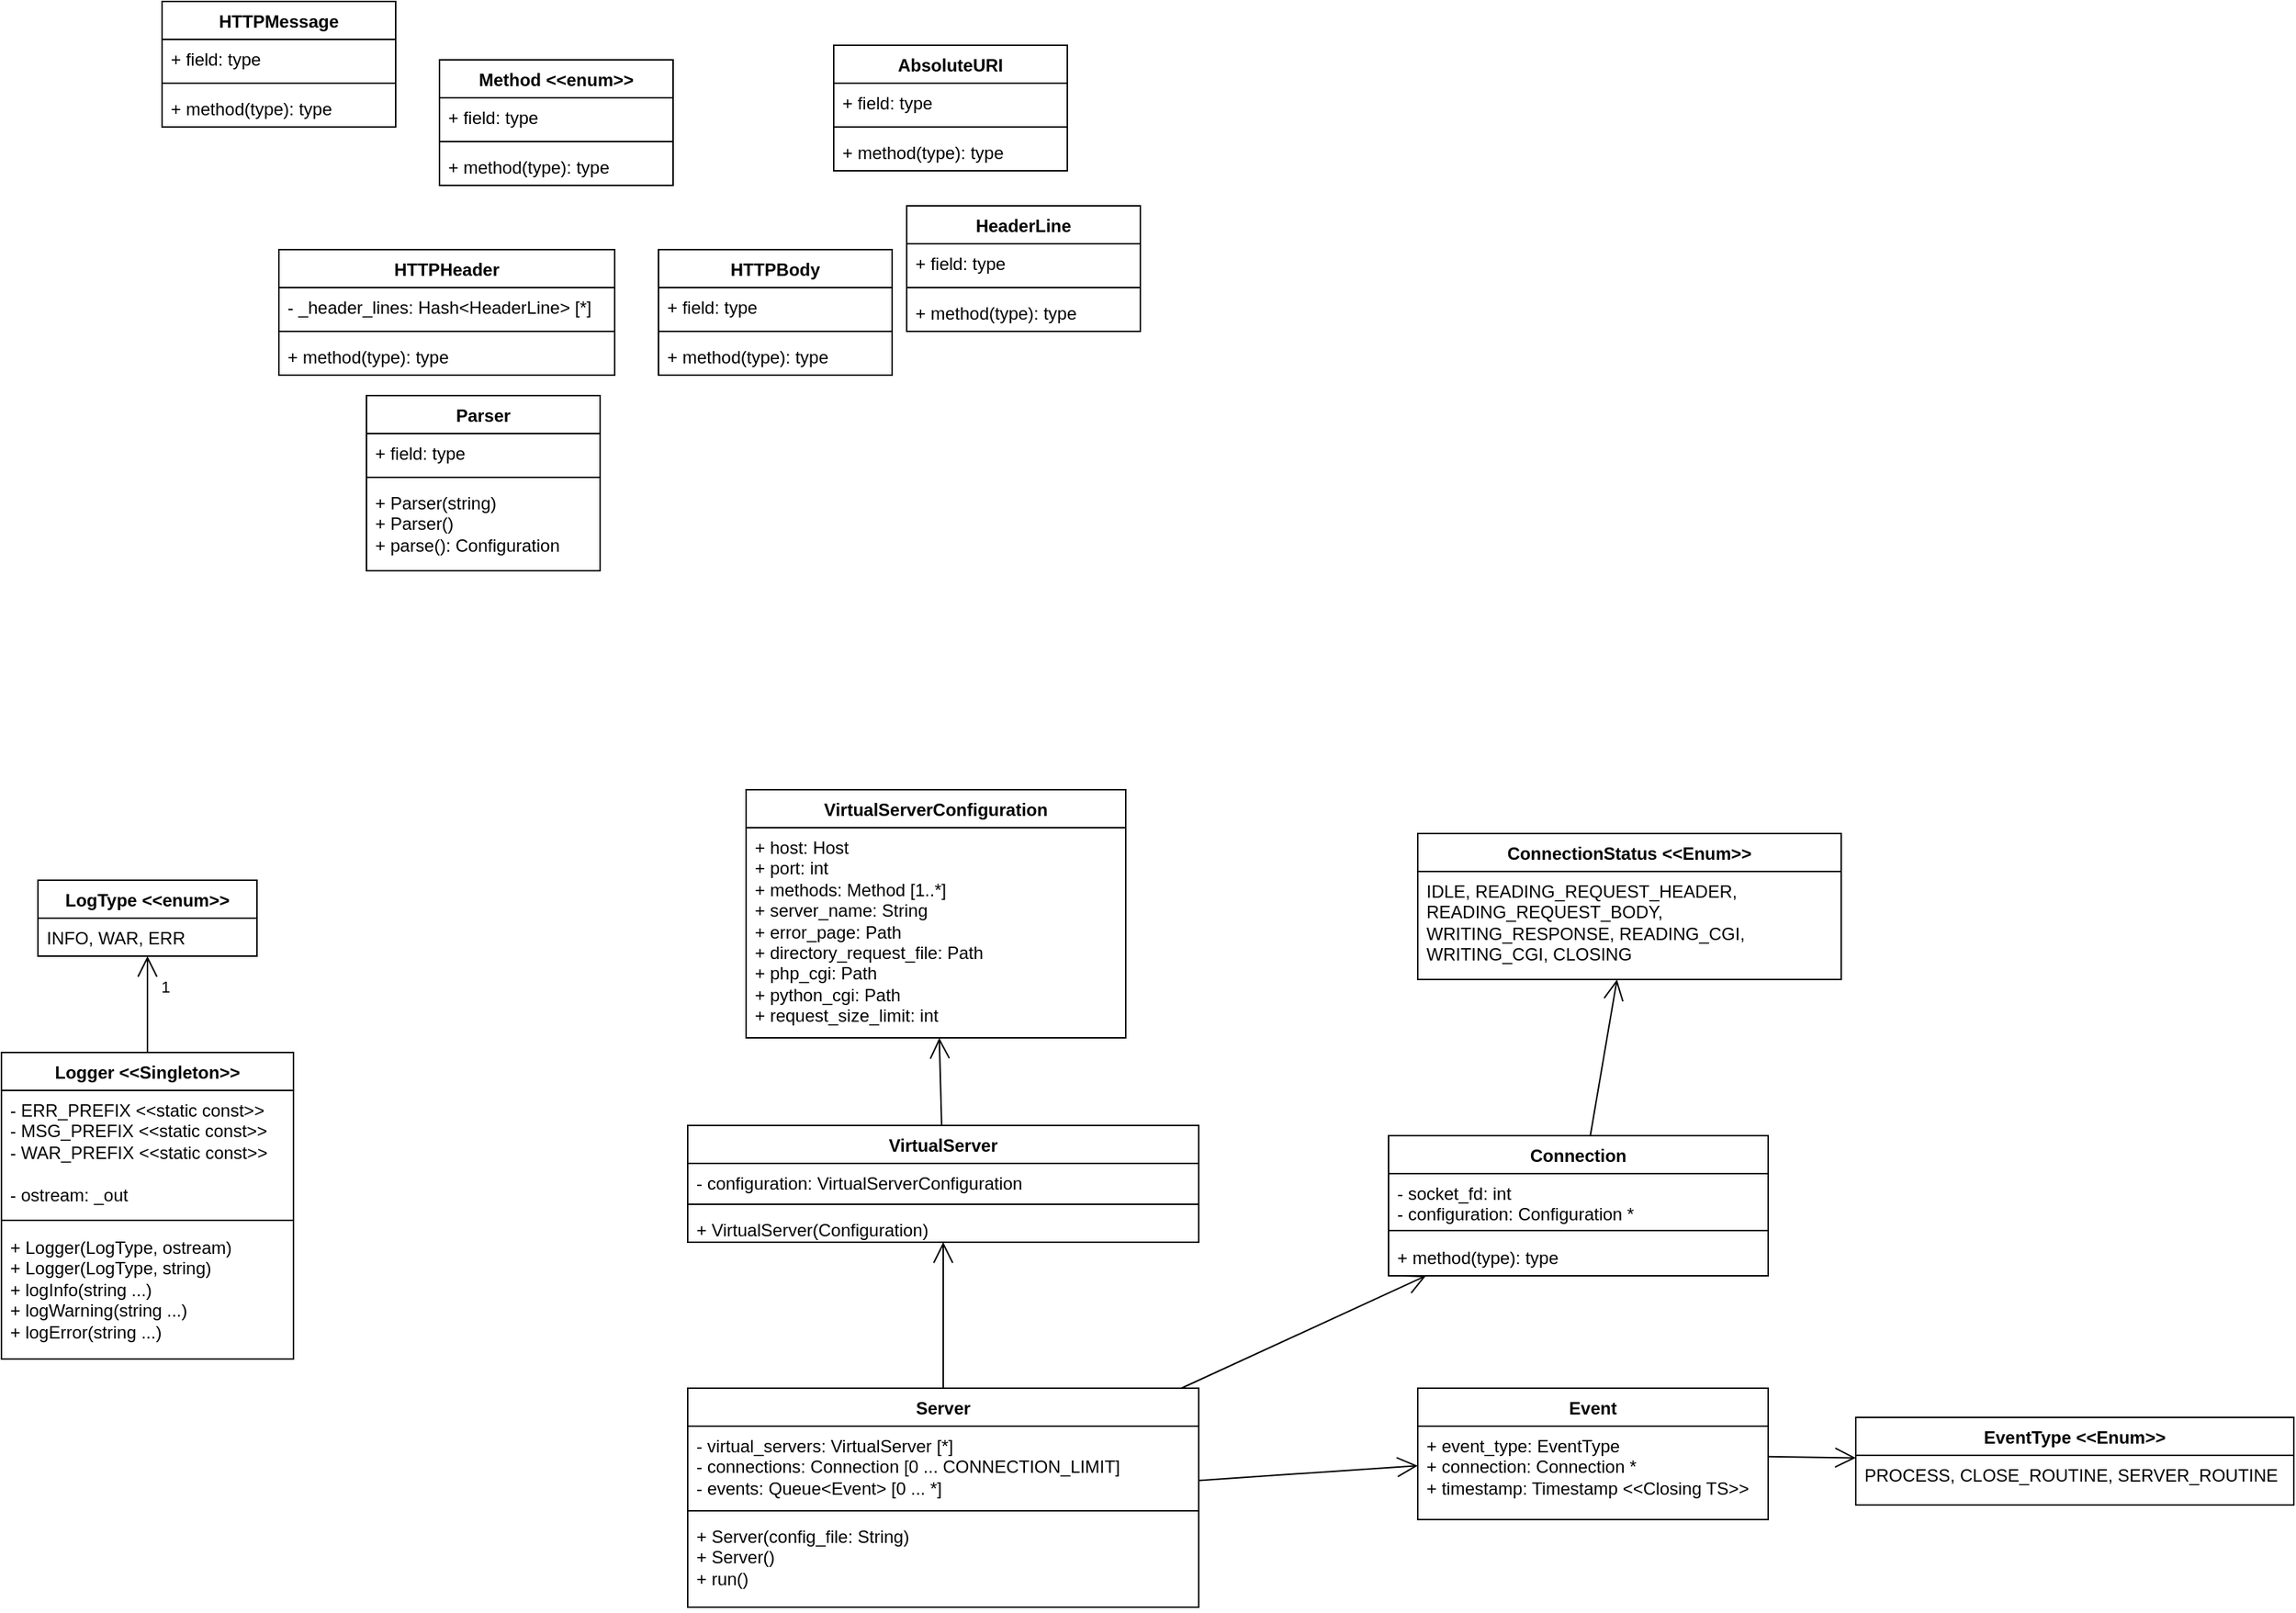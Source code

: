 <mxfile version="26.2.14">
  <diagram name="Página-1" id="tk883FMMthcRZrW7SJB8">
    <mxGraphModel dx="997" dy="1709" grid="1" gridSize="10" guides="1" tooltips="1" connect="1" arrows="1" fold="1" page="1" pageScale="1" pageWidth="827" pageHeight="1169" math="0" shadow="0">
      <root>
        <mxCell id="0" />
        <mxCell id="1" parent="0" />
        <mxCell id="6wgVJU0eq-c5YWtlfM_m-1" value="Logger &amp;lt;&amp;lt;Singleton&amp;gt;&amp;gt;&lt;div&gt;&amp;nbsp;&lt;/div&gt;" style="swimlane;fontStyle=1;align=center;verticalAlign=top;childLayout=stackLayout;horizontal=1;startSize=26;horizontalStack=0;resizeParent=1;resizeParentMax=0;resizeLast=0;collapsible=1;marginBottom=0;whiteSpace=wrap;html=1;" parent="1" vertex="1">
          <mxGeometry x="190" y="340" width="200" height="210" as="geometry" />
        </mxCell>
        <mxCell id="6wgVJU0eq-c5YWtlfM_m-2" value="&lt;div&gt;- ERR_PREFIX &amp;lt;&amp;lt;static const&amp;gt;&amp;gt;&lt;/div&gt;&lt;div&gt;- MSG_PREFIX &amp;lt;&amp;lt;static const&amp;gt;&amp;gt;&lt;/div&gt;&lt;div&gt;- WAR_PREFIX &amp;lt;&amp;lt;static const&amp;gt;&amp;gt;&lt;/div&gt;&lt;div&gt;&lt;br&gt;&lt;/div&gt;- ostream: _out" style="text;strokeColor=none;fillColor=none;align=left;verticalAlign=top;spacingLeft=4;spacingRight=4;overflow=hidden;rotatable=0;points=[[0,0.5],[1,0.5]];portConstraint=eastwest;whiteSpace=wrap;html=1;" parent="6wgVJU0eq-c5YWtlfM_m-1" vertex="1">
          <mxGeometry y="26" width="200" height="84" as="geometry" />
        </mxCell>
        <mxCell id="6wgVJU0eq-c5YWtlfM_m-3" value="" style="line;strokeWidth=1;fillColor=none;align=left;verticalAlign=middle;spacingTop=-1;spacingLeft=3;spacingRight=3;rotatable=0;labelPosition=right;points=[];portConstraint=eastwest;strokeColor=inherit;" parent="6wgVJU0eq-c5YWtlfM_m-1" vertex="1">
          <mxGeometry y="110" width="200" height="10" as="geometry" />
        </mxCell>
        <mxCell id="6wgVJU0eq-c5YWtlfM_m-4" value="&lt;div&gt;&lt;span style=&quot;background-color: transparent; color: light-dark(rgb(0, 0, 0), rgb(255, 255, 255));&quot;&gt;+ Logger(LogType, ostream)&lt;/span&gt;&lt;/div&gt;+ Logger(LogType, string)&lt;div&gt;+ logInfo(string ...)&lt;/div&gt;&lt;div&gt;&lt;div&gt;+ logWarning(string ...)&lt;/div&gt;&lt;/div&gt;&lt;div&gt;&lt;div&gt;+ logError(string ...)&lt;/div&gt;&lt;/div&gt;&lt;div&gt;&lt;br&gt;&lt;/div&gt;" style="text;strokeColor=none;fillColor=none;align=left;verticalAlign=top;spacingLeft=4;spacingRight=4;overflow=hidden;rotatable=0;points=[[0,0.5],[1,0.5]];portConstraint=eastwest;whiteSpace=wrap;html=1;" parent="6wgVJU0eq-c5YWtlfM_m-1" vertex="1">
          <mxGeometry y="120" width="200" height="90" as="geometry" />
        </mxCell>
        <mxCell id="6wgVJU0eq-c5YWtlfM_m-7" value="LogType &amp;lt;&amp;lt;enum&amp;gt;&amp;gt;" style="swimlane;fontStyle=1;align=center;verticalAlign=top;childLayout=stackLayout;horizontal=1;startSize=26;horizontalStack=0;resizeParent=1;resizeParentMax=0;resizeLast=0;collapsible=1;marginBottom=0;whiteSpace=wrap;html=1;" parent="1" vertex="1">
          <mxGeometry x="215" y="222" width="150" height="52" as="geometry" />
        </mxCell>
        <mxCell id="6wgVJU0eq-c5YWtlfM_m-8" value="INFO, WAR, ERR" style="text;strokeColor=none;fillColor=none;align=left;verticalAlign=top;spacingLeft=4;spacingRight=4;overflow=hidden;rotatable=0;points=[[0,0.5],[1,0.5]];portConstraint=eastwest;whiteSpace=wrap;html=1;" parent="6wgVJU0eq-c5YWtlfM_m-7" vertex="1">
          <mxGeometry y="26" width="150" height="26" as="geometry" />
        </mxCell>
        <mxCell id="6wgVJU0eq-c5YWtlfM_m-13" value="" style="endArrow=open;endFill=1;endSize=12;html=1;rounded=0;" parent="1" source="6wgVJU0eq-c5YWtlfM_m-1" target="6wgVJU0eq-c5YWtlfM_m-7" edge="1">
          <mxGeometry width="160" relative="1" as="geometry">
            <mxPoint x="243" y="350" as="sourcePoint" />
            <mxPoint x="206" y="262" as="targetPoint" />
          </mxGeometry>
        </mxCell>
        <mxCell id="6wgVJU0eq-c5YWtlfM_m-14" value="1" style="edgeLabel;html=1;align=center;verticalAlign=middle;resizable=0;points=[];" parent="6wgVJU0eq-c5YWtlfM_m-13" vertex="1" connectable="0">
          <mxGeometry x="0.416" y="2" relative="1" as="geometry">
            <mxPoint x="14" y="1" as="offset" />
          </mxGeometry>
        </mxCell>
        <mxCell id="6wgVJU0eq-c5YWtlfM_m-15" value="" style="endArrow=open;endFill=1;endSize=12;html=1;rounded=0;" parent="1" source="6wgVJU0eq-c5YWtlfM_m-17" target="I9XYT82SZLcXuWSCUwmC-47" edge="1">
          <mxGeometry width="160" relative="1" as="geometry">
            <mxPoint x="742" y="480" as="sourcePoint" />
            <mxPoint x="839.571" y="274" as="targetPoint" />
          </mxGeometry>
        </mxCell>
        <mxCell id="6wgVJU0eq-c5YWtlfM_m-17" value="VirtualServer" style="swimlane;fontStyle=1;align=center;verticalAlign=top;childLayout=stackLayout;horizontal=1;startSize=26;horizontalStack=0;resizeParent=1;resizeParentMax=0;resizeLast=0;collapsible=1;marginBottom=0;whiteSpace=wrap;html=1;" parent="1" vertex="1">
          <mxGeometry x="660" y="390" width="350" height="80" as="geometry" />
        </mxCell>
        <mxCell id="6wgVJU0eq-c5YWtlfM_m-18" value="&lt;div&gt;- configuration: VirtualServerConfiguration&lt;/div&gt;&lt;div&gt;&lt;br&gt;&lt;/div&gt;" style="text;strokeColor=none;fillColor=none;align=left;verticalAlign=top;spacingLeft=4;spacingRight=4;overflow=hidden;rotatable=0;points=[[0,0.5],[1,0.5]];portConstraint=eastwest;whiteSpace=wrap;html=1;" parent="6wgVJU0eq-c5YWtlfM_m-17" vertex="1">
          <mxGeometry y="26" width="350" height="24" as="geometry" />
        </mxCell>
        <mxCell id="6wgVJU0eq-c5YWtlfM_m-19" value="" style="line;strokeWidth=1;fillColor=none;align=left;verticalAlign=middle;spacingTop=-1;spacingLeft=3;spacingRight=3;rotatable=0;labelPosition=right;points=[];portConstraint=eastwest;strokeColor=inherit;" parent="6wgVJU0eq-c5YWtlfM_m-17" vertex="1">
          <mxGeometry y="50" width="350" height="8" as="geometry" />
        </mxCell>
        <mxCell id="6wgVJU0eq-c5YWtlfM_m-20" value="+ VirtualServer(Configuration)&lt;div&gt;&lt;br&gt;&lt;/div&gt;" style="text;strokeColor=none;fillColor=none;align=left;verticalAlign=top;spacingLeft=4;spacingRight=4;overflow=hidden;rotatable=0;points=[[0,0.5],[1,0.5]];portConstraint=eastwest;whiteSpace=wrap;html=1;" parent="6wgVJU0eq-c5YWtlfM_m-17" vertex="1">
          <mxGeometry y="58" width="350" height="22" as="geometry" />
        </mxCell>
        <mxCell id="6wgVJU0eq-c5YWtlfM_m-23" value="Parser" style="swimlane;fontStyle=1;align=center;verticalAlign=top;childLayout=stackLayout;horizontal=1;startSize=26;horizontalStack=0;resizeParent=1;resizeParentMax=0;resizeLast=0;collapsible=1;marginBottom=0;whiteSpace=wrap;html=1;" parent="1" vertex="1">
          <mxGeometry x="440" y="-110" width="160" height="120" as="geometry" />
        </mxCell>
        <mxCell id="6wgVJU0eq-c5YWtlfM_m-24" value="+ field: type" style="text;strokeColor=none;fillColor=none;align=left;verticalAlign=top;spacingLeft=4;spacingRight=4;overflow=hidden;rotatable=0;points=[[0,0.5],[1,0.5]];portConstraint=eastwest;whiteSpace=wrap;html=1;" parent="6wgVJU0eq-c5YWtlfM_m-23" vertex="1">
          <mxGeometry y="26" width="160" height="26" as="geometry" />
        </mxCell>
        <mxCell id="6wgVJU0eq-c5YWtlfM_m-25" value="" style="line;strokeWidth=1;fillColor=none;align=left;verticalAlign=middle;spacingTop=-1;spacingLeft=3;spacingRight=3;rotatable=0;labelPosition=right;points=[];portConstraint=eastwest;strokeColor=inherit;" parent="6wgVJU0eq-c5YWtlfM_m-23" vertex="1">
          <mxGeometry y="52" width="160" height="8" as="geometry" />
        </mxCell>
        <mxCell id="6wgVJU0eq-c5YWtlfM_m-26" value="+ Parser(string)&lt;div&gt;+ Parser()&lt;/div&gt;&lt;div&gt;+ parse(): Configuration&lt;/div&gt;" style="text;strokeColor=none;fillColor=none;align=left;verticalAlign=top;spacingLeft=4;spacingRight=4;overflow=hidden;rotatable=0;points=[[0,0.5],[1,0.5]];portConstraint=eastwest;whiteSpace=wrap;html=1;" parent="6wgVJU0eq-c5YWtlfM_m-23" vertex="1">
          <mxGeometry y="60" width="160" height="60" as="geometry" />
        </mxCell>
        <mxCell id="6wgVJU0eq-c5YWtlfM_m-27" value="HTTPMessage" style="swimlane;fontStyle=1;align=center;verticalAlign=top;childLayout=stackLayout;horizontal=1;startSize=26;horizontalStack=0;resizeParent=1;resizeParentMax=0;resizeLast=0;collapsible=1;marginBottom=0;whiteSpace=wrap;html=1;" parent="1" vertex="1">
          <mxGeometry x="300" y="-380" width="160" height="86" as="geometry" />
        </mxCell>
        <mxCell id="6wgVJU0eq-c5YWtlfM_m-28" value="+ field: type" style="text;strokeColor=none;fillColor=none;align=left;verticalAlign=top;spacingLeft=4;spacingRight=4;overflow=hidden;rotatable=0;points=[[0,0.5],[1,0.5]];portConstraint=eastwest;whiteSpace=wrap;html=1;" parent="6wgVJU0eq-c5YWtlfM_m-27" vertex="1">
          <mxGeometry y="26" width="160" height="26" as="geometry" />
        </mxCell>
        <mxCell id="6wgVJU0eq-c5YWtlfM_m-29" value="" style="line;strokeWidth=1;fillColor=none;align=left;verticalAlign=middle;spacingTop=-1;spacingLeft=3;spacingRight=3;rotatable=0;labelPosition=right;points=[];portConstraint=eastwest;strokeColor=inherit;" parent="6wgVJU0eq-c5YWtlfM_m-27" vertex="1">
          <mxGeometry y="52" width="160" height="8" as="geometry" />
        </mxCell>
        <mxCell id="6wgVJU0eq-c5YWtlfM_m-30" value="+ method(type): type" style="text;strokeColor=none;fillColor=none;align=left;verticalAlign=top;spacingLeft=4;spacingRight=4;overflow=hidden;rotatable=0;points=[[0,0.5],[1,0.5]];portConstraint=eastwest;whiteSpace=wrap;html=1;" parent="6wgVJU0eq-c5YWtlfM_m-27" vertex="1">
          <mxGeometry y="60" width="160" height="26" as="geometry" />
        </mxCell>
        <mxCell id="6wgVJU0eq-c5YWtlfM_m-31" value="HTTPHeader" style="swimlane;fontStyle=1;align=center;verticalAlign=top;childLayout=stackLayout;horizontal=1;startSize=26;horizontalStack=0;resizeParent=1;resizeParentMax=0;resizeLast=0;collapsible=1;marginBottom=0;whiteSpace=wrap;html=1;" parent="1" vertex="1">
          <mxGeometry x="380" y="-210" width="230" height="86" as="geometry" />
        </mxCell>
        <mxCell id="6wgVJU0eq-c5YWtlfM_m-32" value="- _header_lines: Hash&amp;lt;HeaderLine&amp;gt; [*]" style="text;strokeColor=none;fillColor=none;align=left;verticalAlign=top;spacingLeft=4;spacingRight=4;overflow=hidden;rotatable=0;points=[[0,0.5],[1,0.5]];portConstraint=eastwest;whiteSpace=wrap;html=1;" parent="6wgVJU0eq-c5YWtlfM_m-31" vertex="1">
          <mxGeometry y="26" width="230" height="26" as="geometry" />
        </mxCell>
        <mxCell id="6wgVJU0eq-c5YWtlfM_m-33" value="" style="line;strokeWidth=1;fillColor=none;align=left;verticalAlign=middle;spacingTop=-1;spacingLeft=3;spacingRight=3;rotatable=0;labelPosition=right;points=[];portConstraint=eastwest;strokeColor=inherit;" parent="6wgVJU0eq-c5YWtlfM_m-31" vertex="1">
          <mxGeometry y="52" width="230" height="8" as="geometry" />
        </mxCell>
        <mxCell id="6wgVJU0eq-c5YWtlfM_m-34" value="+ method(type): type" style="text;strokeColor=none;fillColor=none;align=left;verticalAlign=top;spacingLeft=4;spacingRight=4;overflow=hidden;rotatable=0;points=[[0,0.5],[1,0.5]];portConstraint=eastwest;whiteSpace=wrap;html=1;" parent="6wgVJU0eq-c5YWtlfM_m-31" vertex="1">
          <mxGeometry y="60" width="230" height="26" as="geometry" />
        </mxCell>
        <mxCell id="6wgVJU0eq-c5YWtlfM_m-36" value="HeaderLine" style="swimlane;fontStyle=1;align=center;verticalAlign=top;childLayout=stackLayout;horizontal=1;startSize=26;horizontalStack=0;resizeParent=1;resizeParentMax=0;resizeLast=0;collapsible=1;marginBottom=0;whiteSpace=wrap;html=1;" parent="1" vertex="1">
          <mxGeometry x="810" y="-240" width="160" height="86" as="geometry" />
        </mxCell>
        <mxCell id="6wgVJU0eq-c5YWtlfM_m-37" value="+ field: type" style="text;strokeColor=none;fillColor=none;align=left;verticalAlign=top;spacingLeft=4;spacingRight=4;overflow=hidden;rotatable=0;points=[[0,0.5],[1,0.5]];portConstraint=eastwest;whiteSpace=wrap;html=1;" parent="6wgVJU0eq-c5YWtlfM_m-36" vertex="1">
          <mxGeometry y="26" width="160" height="26" as="geometry" />
        </mxCell>
        <mxCell id="6wgVJU0eq-c5YWtlfM_m-38" value="" style="line;strokeWidth=1;fillColor=none;align=left;verticalAlign=middle;spacingTop=-1;spacingLeft=3;spacingRight=3;rotatable=0;labelPosition=right;points=[];portConstraint=eastwest;strokeColor=inherit;" parent="6wgVJU0eq-c5YWtlfM_m-36" vertex="1">
          <mxGeometry y="52" width="160" height="8" as="geometry" />
        </mxCell>
        <mxCell id="6wgVJU0eq-c5YWtlfM_m-39" value="+ method(type): type" style="text;strokeColor=none;fillColor=none;align=left;verticalAlign=top;spacingLeft=4;spacingRight=4;overflow=hidden;rotatable=0;points=[[0,0.5],[1,0.5]];portConstraint=eastwest;whiteSpace=wrap;html=1;" parent="6wgVJU0eq-c5YWtlfM_m-36" vertex="1">
          <mxGeometry y="60" width="160" height="26" as="geometry" />
        </mxCell>
        <mxCell id="6wgVJU0eq-c5YWtlfM_m-40" value="HTTPBody" style="swimlane;fontStyle=1;align=center;verticalAlign=top;childLayout=stackLayout;horizontal=1;startSize=26;horizontalStack=0;resizeParent=1;resizeParentMax=0;resizeLast=0;collapsible=1;marginBottom=0;whiteSpace=wrap;html=1;" parent="1" vertex="1">
          <mxGeometry x="640" y="-210" width="160" height="86" as="geometry" />
        </mxCell>
        <mxCell id="6wgVJU0eq-c5YWtlfM_m-41" value="+ field: type" style="text;strokeColor=none;fillColor=none;align=left;verticalAlign=top;spacingLeft=4;spacingRight=4;overflow=hidden;rotatable=0;points=[[0,0.5],[1,0.5]];portConstraint=eastwest;whiteSpace=wrap;html=1;" parent="6wgVJU0eq-c5YWtlfM_m-40" vertex="1">
          <mxGeometry y="26" width="160" height="26" as="geometry" />
        </mxCell>
        <mxCell id="6wgVJU0eq-c5YWtlfM_m-42" value="" style="line;strokeWidth=1;fillColor=none;align=left;verticalAlign=middle;spacingTop=-1;spacingLeft=3;spacingRight=3;rotatable=0;labelPosition=right;points=[];portConstraint=eastwest;strokeColor=inherit;" parent="6wgVJU0eq-c5YWtlfM_m-40" vertex="1">
          <mxGeometry y="52" width="160" height="8" as="geometry" />
        </mxCell>
        <mxCell id="6wgVJU0eq-c5YWtlfM_m-43" value="+ method(type): type" style="text;strokeColor=none;fillColor=none;align=left;verticalAlign=top;spacingLeft=4;spacingRight=4;overflow=hidden;rotatable=0;points=[[0,0.5],[1,0.5]];portConstraint=eastwest;whiteSpace=wrap;html=1;" parent="6wgVJU0eq-c5YWtlfM_m-40" vertex="1">
          <mxGeometry y="60" width="160" height="26" as="geometry" />
        </mxCell>
        <mxCell id="6wgVJU0eq-c5YWtlfM_m-44" value="AbsoluteURI" style="swimlane;fontStyle=1;align=center;verticalAlign=top;childLayout=stackLayout;horizontal=1;startSize=26;horizontalStack=0;resizeParent=1;resizeParentMax=0;resizeLast=0;collapsible=1;marginBottom=0;whiteSpace=wrap;html=1;" parent="1" vertex="1">
          <mxGeometry x="760" y="-350" width="160" height="86" as="geometry" />
        </mxCell>
        <mxCell id="6wgVJU0eq-c5YWtlfM_m-45" value="+ field: type" style="text;strokeColor=none;fillColor=none;align=left;verticalAlign=top;spacingLeft=4;spacingRight=4;overflow=hidden;rotatable=0;points=[[0,0.5],[1,0.5]];portConstraint=eastwest;whiteSpace=wrap;html=1;" parent="6wgVJU0eq-c5YWtlfM_m-44" vertex="1">
          <mxGeometry y="26" width="160" height="26" as="geometry" />
        </mxCell>
        <mxCell id="6wgVJU0eq-c5YWtlfM_m-46" value="" style="line;strokeWidth=1;fillColor=none;align=left;verticalAlign=middle;spacingTop=-1;spacingLeft=3;spacingRight=3;rotatable=0;labelPosition=right;points=[];portConstraint=eastwest;strokeColor=inherit;" parent="6wgVJU0eq-c5YWtlfM_m-44" vertex="1">
          <mxGeometry y="52" width="160" height="8" as="geometry" />
        </mxCell>
        <mxCell id="6wgVJU0eq-c5YWtlfM_m-47" value="+ method(type): type" style="text;strokeColor=none;fillColor=none;align=left;verticalAlign=top;spacingLeft=4;spacingRight=4;overflow=hidden;rotatable=0;points=[[0,0.5],[1,0.5]];portConstraint=eastwest;whiteSpace=wrap;html=1;" parent="6wgVJU0eq-c5YWtlfM_m-44" vertex="1">
          <mxGeometry y="60" width="160" height="26" as="geometry" />
        </mxCell>
        <mxCell id="6wgVJU0eq-c5YWtlfM_m-48" value="Method &amp;lt;&amp;lt;enum&amp;gt;&amp;gt;" style="swimlane;fontStyle=1;align=center;verticalAlign=top;childLayout=stackLayout;horizontal=1;startSize=26;horizontalStack=0;resizeParent=1;resizeParentMax=0;resizeLast=0;collapsible=1;marginBottom=0;whiteSpace=wrap;html=1;" parent="1" vertex="1">
          <mxGeometry x="490" y="-340" width="160" height="86" as="geometry" />
        </mxCell>
        <mxCell id="6wgVJU0eq-c5YWtlfM_m-49" value="+ field: type" style="text;strokeColor=none;fillColor=none;align=left;verticalAlign=top;spacingLeft=4;spacingRight=4;overflow=hidden;rotatable=0;points=[[0,0.5],[1,0.5]];portConstraint=eastwest;whiteSpace=wrap;html=1;" parent="6wgVJU0eq-c5YWtlfM_m-48" vertex="1">
          <mxGeometry y="26" width="160" height="26" as="geometry" />
        </mxCell>
        <mxCell id="6wgVJU0eq-c5YWtlfM_m-50" value="" style="line;strokeWidth=1;fillColor=none;align=left;verticalAlign=middle;spacingTop=-1;spacingLeft=3;spacingRight=3;rotatable=0;labelPosition=right;points=[];portConstraint=eastwest;strokeColor=inherit;" parent="6wgVJU0eq-c5YWtlfM_m-48" vertex="1">
          <mxGeometry y="52" width="160" height="8" as="geometry" />
        </mxCell>
        <mxCell id="6wgVJU0eq-c5YWtlfM_m-51" value="+ method(type): type" style="text;strokeColor=none;fillColor=none;align=left;verticalAlign=top;spacingLeft=4;spacingRight=4;overflow=hidden;rotatable=0;points=[[0,0.5],[1,0.5]];portConstraint=eastwest;whiteSpace=wrap;html=1;" parent="6wgVJU0eq-c5YWtlfM_m-48" vertex="1">
          <mxGeometry y="60" width="160" height="26" as="geometry" />
        </mxCell>
        <mxCell id="I9XYT82SZLcXuWSCUwmC-6" value="Connection" style="swimlane;fontStyle=1;align=center;verticalAlign=top;childLayout=stackLayout;horizontal=1;startSize=26;horizontalStack=0;resizeParent=1;resizeParentMax=0;resizeLast=0;collapsible=1;marginBottom=0;whiteSpace=wrap;html=1;" vertex="1" parent="1">
          <mxGeometry x="1140" y="397" width="260" height="96" as="geometry" />
        </mxCell>
        <mxCell id="I9XYT82SZLcXuWSCUwmC-7" value="- socket_fd: int&lt;div&gt;- configuration: Configuration *&lt;/div&gt;" style="text;strokeColor=none;fillColor=none;align=left;verticalAlign=top;spacingLeft=4;spacingRight=4;overflow=hidden;rotatable=0;points=[[0,0.5],[1,0.5]];portConstraint=eastwest;whiteSpace=wrap;html=1;" vertex="1" parent="I9XYT82SZLcXuWSCUwmC-6">
          <mxGeometry y="26" width="260" height="34" as="geometry" />
        </mxCell>
        <mxCell id="I9XYT82SZLcXuWSCUwmC-8" value="" style="line;strokeWidth=1;fillColor=none;align=left;verticalAlign=middle;spacingTop=-1;spacingLeft=3;spacingRight=3;rotatable=0;labelPosition=right;points=[];portConstraint=eastwest;strokeColor=inherit;" vertex="1" parent="I9XYT82SZLcXuWSCUwmC-6">
          <mxGeometry y="60" width="260" height="10" as="geometry" />
        </mxCell>
        <mxCell id="I9XYT82SZLcXuWSCUwmC-9" value="+ method(type): type" style="text;strokeColor=none;fillColor=none;align=left;verticalAlign=top;spacingLeft=4;spacingRight=4;overflow=hidden;rotatable=0;points=[[0,0.5],[1,0.5]];portConstraint=eastwest;whiteSpace=wrap;html=1;" vertex="1" parent="I9XYT82SZLcXuWSCUwmC-6">
          <mxGeometry y="70" width="260" height="26" as="geometry" />
        </mxCell>
        <mxCell id="I9XYT82SZLcXuWSCUwmC-10" value="ConnectionStatus &amp;lt;&amp;lt;Enum&amp;gt;&amp;gt;" style="swimlane;fontStyle=1;align=center;verticalAlign=top;childLayout=stackLayout;horizontal=1;startSize=26;horizontalStack=0;resizeParent=1;resizeParentMax=0;resizeLast=0;collapsible=1;marginBottom=0;whiteSpace=wrap;html=1;" vertex="1" parent="1">
          <mxGeometry x="1160" y="190" width="290" height="100" as="geometry" />
        </mxCell>
        <mxCell id="I9XYT82SZLcXuWSCUwmC-11" value="IDLE, READING_REQUEST_HEADER, READING_REQUEST_BODY,&amp;nbsp; WRITING_RESPONSE, READING_CGI, WRITING_CGI, CLOSING" style="text;strokeColor=none;fillColor=none;align=left;verticalAlign=top;spacingLeft=4;spacingRight=4;overflow=hidden;rotatable=0;points=[[0,0.5],[1,0.5]];portConstraint=eastwest;whiteSpace=wrap;html=1;" vertex="1" parent="I9XYT82SZLcXuWSCUwmC-10">
          <mxGeometry y="26" width="290" height="74" as="geometry" />
        </mxCell>
        <mxCell id="I9XYT82SZLcXuWSCUwmC-14" value="" style="endArrow=open;endFill=1;endSize=12;html=1;rounded=0;" edge="1" parent="1" source="I9XYT82SZLcXuWSCUwmC-6" target="I9XYT82SZLcXuWSCUwmC-10">
          <mxGeometry width="160" relative="1" as="geometry">
            <mxPoint x="889" y="382" as="sourcePoint" />
            <mxPoint x="930" y="180" as="targetPoint" />
          </mxGeometry>
        </mxCell>
        <mxCell id="I9XYT82SZLcXuWSCUwmC-15" value="" style="endArrow=open;endFill=1;endSize=12;html=1;rounded=0;" edge="1" parent="1" source="I9XYT82SZLcXuWSCUwmC-40" target="I9XYT82SZLcXuWSCUwmC-6">
          <mxGeometry width="160" relative="1" as="geometry">
            <mxPoint x="870" y="412" as="sourcePoint" />
            <mxPoint x="911" y="210" as="targetPoint" />
          </mxGeometry>
        </mxCell>
        <mxCell id="I9XYT82SZLcXuWSCUwmC-18" value="Event" style="swimlane;fontStyle=1;align=center;verticalAlign=top;childLayout=stackLayout;horizontal=1;startSize=26;horizontalStack=0;resizeParent=1;resizeParentMax=0;resizeLast=0;collapsible=1;marginBottom=0;whiteSpace=wrap;html=1;" vertex="1" parent="1">
          <mxGeometry x="1160" y="570" width="240" height="90" as="geometry" />
        </mxCell>
        <mxCell id="I9XYT82SZLcXuWSCUwmC-19" value="+ event_type: EventType&lt;div&gt;&lt;span style=&quot;background-color: transparent; color: light-dark(rgb(0, 0, 0), rgb(255, 255, 255));&quot;&gt;+ connection: Connection *&lt;/span&gt;&lt;/div&gt;&lt;div&gt;+ timestamp: Timestamp &amp;lt;&amp;lt;Closing TS&amp;gt;&amp;gt;&lt;br&gt;&lt;div&gt;&lt;br&gt;&lt;/div&gt;&lt;/div&gt;" style="text;strokeColor=none;fillColor=none;align=left;verticalAlign=top;spacingLeft=4;spacingRight=4;overflow=hidden;rotatable=0;points=[[0,0.5],[1,0.5]];portConstraint=eastwest;whiteSpace=wrap;html=1;" vertex="1" parent="I9XYT82SZLcXuWSCUwmC-18">
          <mxGeometry y="26" width="240" height="64" as="geometry" />
        </mxCell>
        <mxCell id="I9XYT82SZLcXuWSCUwmC-22" value="EventType &amp;lt;&amp;lt;Enum&amp;gt;&amp;gt;" style="swimlane;fontStyle=1;align=center;verticalAlign=top;childLayout=stackLayout;horizontal=1;startSize=26;horizontalStack=0;resizeParent=1;resizeParentMax=0;resizeLast=0;collapsible=1;marginBottom=0;whiteSpace=wrap;html=1;" vertex="1" parent="1">
          <mxGeometry x="1460" y="590" width="300" height="60" as="geometry" />
        </mxCell>
        <mxCell id="I9XYT82SZLcXuWSCUwmC-23" value="PROCESS, CLOSE_ROUTINE, SERVER_ROUTINE" style="text;strokeColor=none;fillColor=none;align=left;verticalAlign=top;spacingLeft=4;spacingRight=4;overflow=hidden;rotatable=0;points=[[0,0.5],[1,0.5]];portConstraint=eastwest;whiteSpace=wrap;html=1;" vertex="1" parent="I9XYT82SZLcXuWSCUwmC-22">
          <mxGeometry y="26" width="300" height="34" as="geometry" />
        </mxCell>
        <mxCell id="I9XYT82SZLcXuWSCUwmC-27" value="" style="endArrow=open;endFill=1;endSize=12;html=1;rounded=0;" edge="1" parent="1" source="I9XYT82SZLcXuWSCUwmC-40" target="I9XYT82SZLcXuWSCUwmC-18">
          <mxGeometry width="160" relative="1" as="geometry">
            <mxPoint x="936" y="400" as="sourcePoint" />
            <mxPoint x="1046" y="316" as="targetPoint" />
          </mxGeometry>
        </mxCell>
        <mxCell id="I9XYT82SZLcXuWSCUwmC-28" value="" style="endArrow=open;endFill=1;endSize=12;html=1;rounded=0;" edge="1" parent="1" source="I9XYT82SZLcXuWSCUwmC-18" target="I9XYT82SZLcXuWSCUwmC-22">
          <mxGeometry width="160" relative="1" as="geometry">
            <mxPoint x="1190" y="660" as="sourcePoint" />
            <mxPoint x="1260" y="670" as="targetPoint" />
          </mxGeometry>
        </mxCell>
        <mxCell id="I9XYT82SZLcXuWSCUwmC-40" value="Server" style="swimlane;fontStyle=1;align=center;verticalAlign=top;childLayout=stackLayout;horizontal=1;startSize=26;horizontalStack=0;resizeParent=1;resizeParentMax=0;resizeLast=0;collapsible=1;marginBottom=0;whiteSpace=wrap;html=1;" vertex="1" parent="1">
          <mxGeometry x="660" y="570" width="350" height="150" as="geometry" />
        </mxCell>
        <mxCell id="I9XYT82SZLcXuWSCUwmC-41" value="- virtual_servers: VirtualServer [*]&lt;div&gt;- connections: Connection [0 ... CONNECTION_LIMIT]&lt;/div&gt;&lt;div&gt;&lt;div&gt;&lt;div&gt;&lt;span style=&quot;background-color: transparent; color: light-dark(rgb(0, 0, 0), rgb(255, 255, 255));&quot;&gt;- events: Queue&amp;lt;Event&amp;gt; [0 ... *]&lt;/span&gt;&lt;/div&gt;&lt;/div&gt;&lt;div&gt;&lt;span style=&quot;background-color: transparent; color: light-dark(rgb(0, 0, 0), rgb(255, 255, 255));&quot;&gt;&lt;br&gt;&lt;/span&gt;&lt;/div&gt;&lt;/div&gt;" style="text;strokeColor=none;fillColor=none;align=left;verticalAlign=top;spacingLeft=4;spacingRight=4;overflow=hidden;rotatable=0;points=[[0,0.5],[1,0.5]];portConstraint=eastwest;whiteSpace=wrap;html=1;" vertex="1" parent="I9XYT82SZLcXuWSCUwmC-40">
          <mxGeometry y="26" width="350" height="54" as="geometry" />
        </mxCell>
        <mxCell id="I9XYT82SZLcXuWSCUwmC-42" value="" style="line;strokeWidth=1;fillColor=none;align=left;verticalAlign=middle;spacingTop=-1;spacingLeft=3;spacingRight=3;rotatable=0;labelPosition=right;points=[];portConstraint=eastwest;strokeColor=inherit;" vertex="1" parent="I9XYT82SZLcXuWSCUwmC-40">
          <mxGeometry y="80" width="350" height="8" as="geometry" />
        </mxCell>
        <mxCell id="I9XYT82SZLcXuWSCUwmC-43" value="+ Server(config_file: String)&lt;div&gt;&lt;div&gt;+ Server()&lt;/div&gt;&lt;/div&gt;&lt;div&gt;+ run()&lt;/div&gt;" style="text;strokeColor=none;fillColor=none;align=left;verticalAlign=top;spacingLeft=4;spacingRight=4;overflow=hidden;rotatable=0;points=[[0,0.5],[1,0.5]];portConstraint=eastwest;whiteSpace=wrap;html=1;" vertex="1" parent="I9XYT82SZLcXuWSCUwmC-40">
          <mxGeometry y="88" width="350" height="62" as="geometry" />
        </mxCell>
        <mxCell id="I9XYT82SZLcXuWSCUwmC-44" value="" style="endArrow=open;endFill=1;endSize=12;html=1;rounded=0;" edge="1" parent="1" source="I9XYT82SZLcXuWSCUwmC-40" target="6wgVJU0eq-c5YWtlfM_m-17">
          <mxGeometry width="160" relative="1" as="geometry">
            <mxPoint x="942" y="400" as="sourcePoint" />
            <mxPoint x="1053" y="326" as="targetPoint" />
          </mxGeometry>
        </mxCell>
        <mxCell id="I9XYT82SZLcXuWSCUwmC-47" value="VirtualServerConfiguration" style="swimlane;fontStyle=1;align=center;verticalAlign=top;childLayout=stackLayout;horizontal=1;startSize=26;horizontalStack=0;resizeParent=1;resizeParentMax=0;resizeLast=0;collapsible=1;marginBottom=0;whiteSpace=wrap;html=1;" vertex="1" parent="1">
          <mxGeometry x="700" y="160" width="260" height="170" as="geometry" />
        </mxCell>
        <mxCell id="I9XYT82SZLcXuWSCUwmC-48" value="+ host: Host&lt;div&gt;+ port: int&lt;br&gt;&lt;div&gt;+ methods: Method [1..*]&lt;/div&gt;&lt;div&gt;+ server_name: String&lt;/div&gt;&lt;/div&gt;&lt;div&gt;+ error_page: Path&lt;/div&gt;&lt;div&gt;+ directory_request_file: Path&lt;/div&gt;&lt;div&gt;+ php_cgi: Path&lt;/div&gt;&lt;div&gt;+ python_cgi: Path&lt;/div&gt;&lt;div&gt;+ request_size_limit: int&lt;/div&gt;" style="text;strokeColor=none;fillColor=none;align=left;verticalAlign=top;spacingLeft=4;spacingRight=4;overflow=hidden;rotatable=0;points=[[0,0.5],[1,0.5]];portConstraint=eastwest;whiteSpace=wrap;html=1;" vertex="1" parent="I9XYT82SZLcXuWSCUwmC-47">
          <mxGeometry y="26" width="260" height="144" as="geometry" />
        </mxCell>
      </root>
    </mxGraphModel>
  </diagram>
</mxfile>
